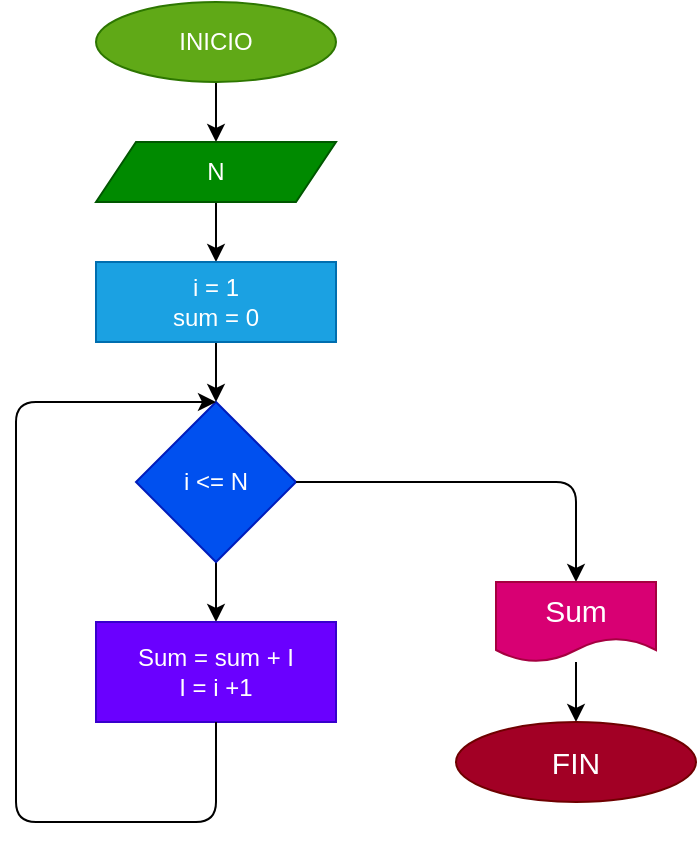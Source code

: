 <mxfile>
    <diagram id="Z4hQb1AQOtGUwAcTqwm8" name="Página-1">
        <mxGraphModel dx="418" dy="365" grid="1" gridSize="10" guides="1" tooltips="1" connect="1" arrows="1" fold="1" page="1" pageScale="1" pageWidth="827" pageHeight="1169" math="0" shadow="0">
            <root>
                <mxCell id="0"/>
                <mxCell id="1" parent="0"/>
                <mxCell id="4" value="" style="edgeStyle=none;html=1;" edge="1" parent="1" source="2" target="3">
                    <mxGeometry relative="1" as="geometry"/>
                </mxCell>
                <mxCell id="2" value="INICIO" style="ellipse;whiteSpace=wrap;html=1;fillColor=#60a917;fontColor=#ffffff;strokeColor=#2D7600;" vertex="1" parent="1">
                    <mxGeometry x="160" y="150" width="120" height="40" as="geometry"/>
                </mxCell>
                <mxCell id="6" value="" style="edgeStyle=none;html=1;" edge="1" parent="1" source="3" target="5">
                    <mxGeometry relative="1" as="geometry"/>
                </mxCell>
                <mxCell id="3" value="N" style="shape=parallelogram;perimeter=parallelogramPerimeter;whiteSpace=wrap;html=1;fixedSize=1;fillColor=#008a00;fontColor=#ffffff;strokeColor=#005700;" vertex="1" parent="1">
                    <mxGeometry x="160" y="220" width="120" height="30" as="geometry"/>
                </mxCell>
                <mxCell id="8" value="" style="edgeStyle=none;html=1;" edge="1" parent="1" source="5" target="7">
                    <mxGeometry relative="1" as="geometry"/>
                </mxCell>
                <mxCell id="5" value="i = 1&lt;br&gt;sum = 0" style="whiteSpace=wrap;html=1;fillColor=#1ba1e2;fontColor=#ffffff;strokeColor=#006EAF;" vertex="1" parent="1">
                    <mxGeometry x="160" y="280" width="120" height="40" as="geometry"/>
                </mxCell>
                <mxCell id="10" value="" style="edgeStyle=none;html=1;" edge="1" parent="1" source="7" target="9">
                    <mxGeometry relative="1" as="geometry"/>
                </mxCell>
                <mxCell id="7" value="i &amp;lt;= N" style="rhombus;whiteSpace=wrap;html=1;fillColor=#0050ef;fontColor=#ffffff;strokeColor=#001DBC;" vertex="1" parent="1">
                    <mxGeometry x="180" y="350" width="80" height="80" as="geometry"/>
                </mxCell>
                <mxCell id="9" value="Sum = sum + I&lt;br&gt;I = i +1&lt;br&gt;" style="whiteSpace=wrap;html=1;fillColor=#6a00ff;fontColor=#ffffff;strokeColor=#3700CC;" vertex="1" parent="1">
                    <mxGeometry x="160" y="460" width="120" height="50" as="geometry"/>
                </mxCell>
                <mxCell id="11" value="" style="endArrow=classic;html=1;exitX=0.5;exitY=1;exitDx=0;exitDy=0;entryX=0.5;entryY=0;entryDx=0;entryDy=0;" edge="1" parent="1" source="9" target="7">
                    <mxGeometry width="50" height="50" relative="1" as="geometry">
                        <mxPoint x="190" y="440" as="sourcePoint"/>
                        <mxPoint x="240" y="390" as="targetPoint"/>
                        <Array as="points">
                            <mxPoint x="220" y="560"/>
                            <mxPoint x="120" y="560"/>
                            <mxPoint x="120" y="350"/>
                        </Array>
                    </mxGeometry>
                </mxCell>
                <mxCell id="12" value="&lt;font color=&quot;#ffffff&quot; style=&quot;font-size: 15px&quot;&gt;V&lt;/font&gt;" style="text;html=1;strokeColor=none;fillColor=none;align=center;verticalAlign=middle;whiteSpace=wrap;rounded=0;" vertex="1" parent="1">
                    <mxGeometry x="210" y="430" width="60" height="30" as="geometry"/>
                </mxCell>
                <mxCell id="13" value="" style="endArrow=classic;html=1;fontSize=15;fontColor=#FFFFFF;exitX=1;exitY=0.5;exitDx=0;exitDy=0;" edge="1" parent="1" source="7">
                    <mxGeometry width="50" height="50" relative="1" as="geometry">
                        <mxPoint x="190" y="560" as="sourcePoint"/>
                        <mxPoint x="400" y="440" as="targetPoint"/>
                        <Array as="points">
                            <mxPoint x="400" y="390"/>
                        </Array>
                    </mxGeometry>
                </mxCell>
                <mxCell id="16" value="" style="edgeStyle=none;html=1;fontSize=15;fontColor=#FFFFFF;" edge="1" parent="1" source="14" target="15">
                    <mxGeometry relative="1" as="geometry"/>
                </mxCell>
                <mxCell id="14" value="Sum" style="shape=document;whiteSpace=wrap;html=1;boundedLbl=1;fontSize=15;fontColor=#ffffff;fillColor=#d80073;strokeColor=#A50040;" vertex="1" parent="1">
                    <mxGeometry x="360" y="440" width="80" height="40" as="geometry"/>
                </mxCell>
                <mxCell id="15" value="FIN" style="ellipse;whiteSpace=wrap;html=1;fontSize=15;fontColor=#ffffff;fillColor=#a20025;strokeColor=#6F0000;" vertex="1" parent="1">
                    <mxGeometry x="340" y="510" width="120" height="40" as="geometry"/>
                </mxCell>
                <mxCell id="17" value="&lt;font color=&quot;#ffffff&quot;&gt;&lt;span style=&quot;font-size: 15px&quot;&gt;F&lt;/span&gt;&lt;/font&gt;" style="text;html=1;strokeColor=none;fillColor=none;align=center;verticalAlign=middle;whiteSpace=wrap;rounded=0;" vertex="1" parent="1">
                    <mxGeometry x="300" y="360" width="60" height="30" as="geometry"/>
                </mxCell>
            </root>
        </mxGraphModel>
    </diagram>
</mxfile>